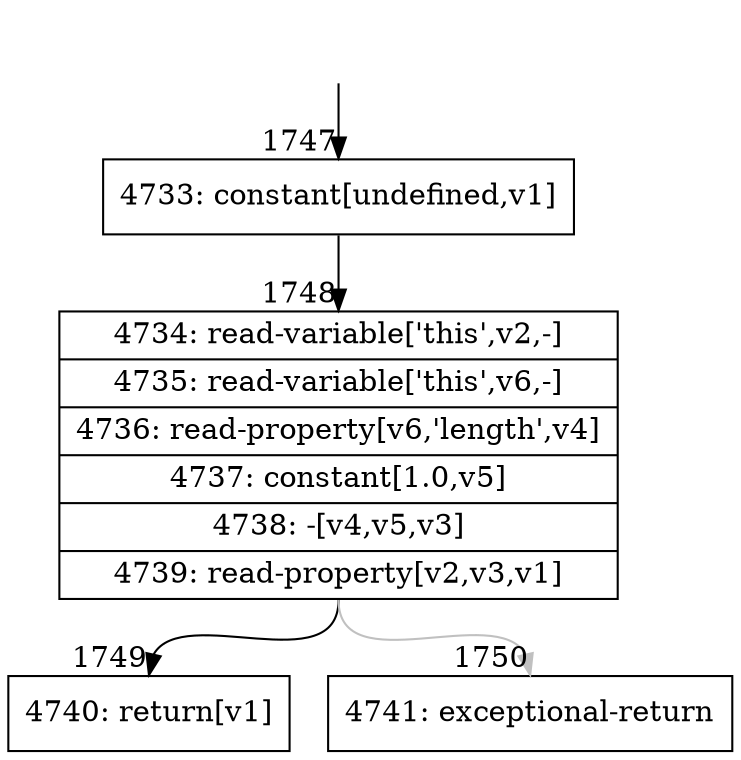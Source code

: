 digraph {
rankdir="TD"
BB_entry158[shape=none,label=""];
BB_entry158 -> BB1747 [tailport=s, headport=n, headlabel="    1747"]
BB1747 [shape=record label="{4733: constant[undefined,v1]}" ] 
BB1747 -> BB1748 [tailport=s, headport=n, headlabel="      1748"]
BB1748 [shape=record label="{4734: read-variable['this',v2,-]|4735: read-variable['this',v6,-]|4736: read-property[v6,'length',v4]|4737: constant[1.0,v5]|4738: -[v4,v5,v3]|4739: read-property[v2,v3,v1]}" ] 
BB1748 -> BB1749 [tailport=s, headport=n, headlabel="      1749"]
BB1748 -> BB1750 [tailport=s, headport=n, color=gray, headlabel="      1750"]
BB1749 [shape=record label="{4740: return[v1]}" ] 
BB1750 [shape=record label="{4741: exceptional-return}" ] 
//#$~ 1139
}
